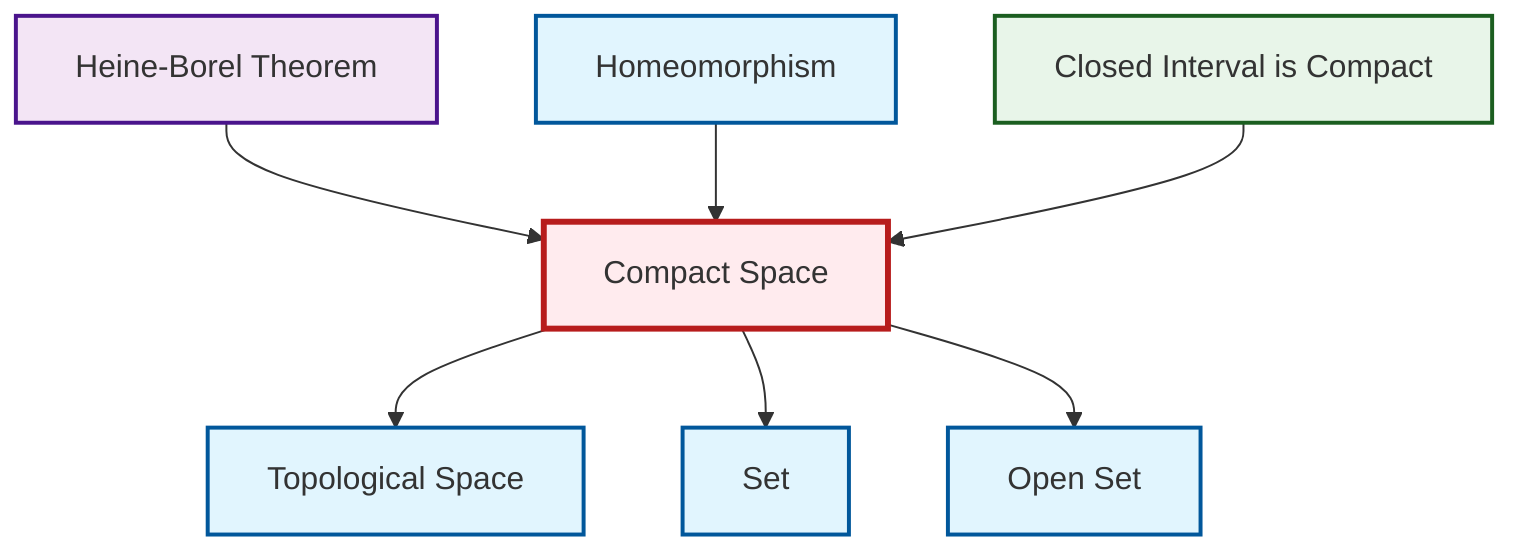 graph TD
    classDef definition fill:#e1f5fe,stroke:#01579b,stroke-width:2px
    classDef theorem fill:#f3e5f5,stroke:#4a148c,stroke-width:2px
    classDef axiom fill:#fff3e0,stroke:#e65100,stroke-width:2px
    classDef example fill:#e8f5e9,stroke:#1b5e20,stroke-width:2px
    classDef current fill:#ffebee,stroke:#b71c1c,stroke-width:3px
    thm-heine-borel["Heine-Borel Theorem"]:::theorem
    def-topological-space["Topological Space"]:::definition
    def-open-set["Open Set"]:::definition
    ex-closed-interval-compact["Closed Interval is Compact"]:::example
    def-compact["Compact Space"]:::definition
    def-homeomorphism["Homeomorphism"]:::definition
    def-set["Set"]:::definition
    def-compact --> def-topological-space
    thm-heine-borel --> def-compact
    def-homeomorphism --> def-compact
    def-compact --> def-set
    def-compact --> def-open-set
    ex-closed-interval-compact --> def-compact
    class def-compact current